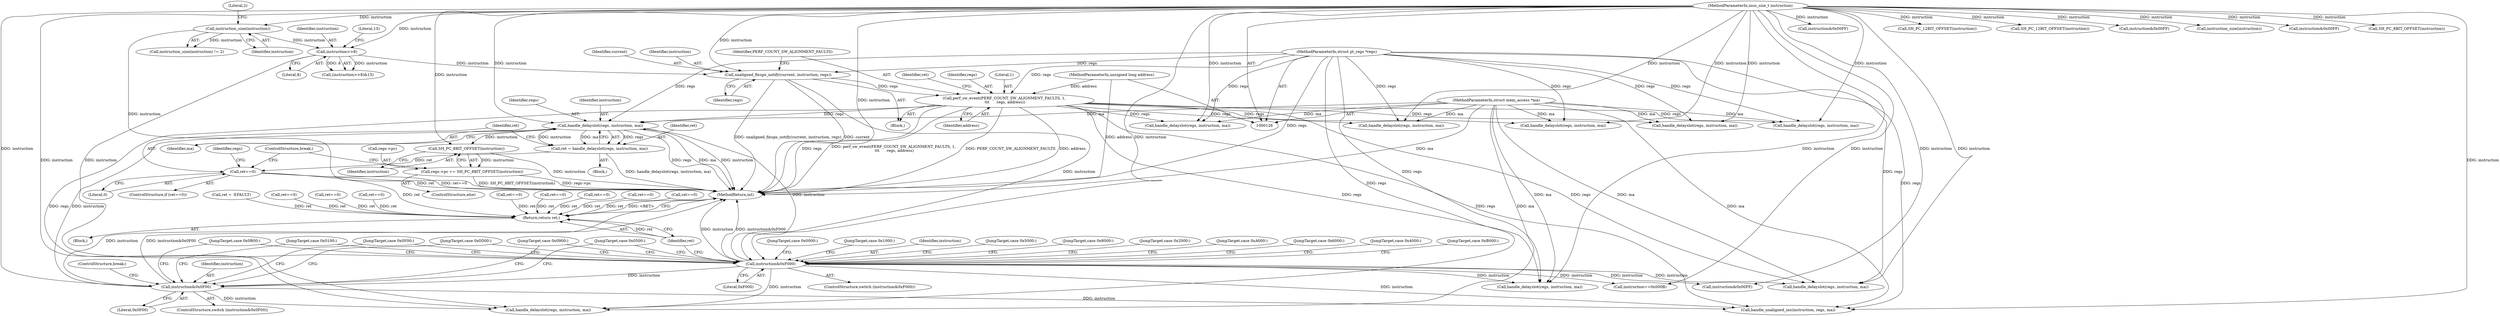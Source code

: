 digraph "0_linux_a8b0ca17b80e92faab46ee7179ba9e99ccb61233_23@pointer" {
"1000385" [label="(Call,handle_delayslot(regs, instruction, ma))"];
"1000166" [label="(Call,perf_sw_event(PERF_COUNT_SW_ALIGNMENT_FAULTS, 1,\n \t\t\t      regs, address))"];
"1000162" [label="(Call,unaligned_fixups_notify(current, instruction, regs))"];
"1000147" [label="(Call,instruction>>8)"];
"1000138" [label="(Call,instruction_size(instruction))"];
"1000127" [label="(MethodParameterIn,insn_size_t instruction)"];
"1000128" [label="(MethodParameterIn,struct pt_regs *regs)"];
"1000131" [label="(MethodParameterIn,unsigned long address)"];
"1000337" [label="(Call,instruction&0x0F00)"];
"1000176" [label="(Call,instruction&0xF000)"];
"1000129" [label="(MethodParameterIn,struct mem_access *ma)"];
"1000383" [label="(Call,ret = handle_delayslot(regs, instruction, ma))"];
"1000390" [label="(Call,ret==0)"];
"1000462" [label="(Return,return ret;)"];
"1000412" [label="(Call,SH_PC_8BIT_OFFSET(instruction))"];
"1000408" [label="(Call,regs->pc += SH_PC_8BIT_OFFSET(instruction))"];
"1000281" [label="(Call,handle_delayslot(regs, instruction, ma))"];
"1000175" [label="(ControlStructure,switch (instruction&0xF000))"];
"1000180" [label="(JumpTarget,case 0x0000:)"];
"1000409" [label="(Call,regs->pc)"];
"1000140" [label="(Literal,2)"];
"1000462" [label="(Return,return ret;)"];
"1000386" [label="(Identifier,regs)"];
"1000267" [label="(JumpTarget,case 0x1000:)"];
"1000177" [label="(Identifier,instruction)"];
"1000150" [label="(Literal,15)"];
"1000169" [label="(Identifier,regs)"];
"1000331" [label="(JumpTarget,case 0x5000:)"];
"1000297" [label="(Call,instruction&0x00FF)"];
"1000413" [label="(Identifier,instruction)"];
"1000340" [label="(Block,)"];
"1000193" [label="(Call,ret==0)"];
"1000345" [label="(JumpTarget,case 0x0B00:)"];
"1000392" [label="(Literal,0)"];
"1000166" [label="(Call,perf_sw_event(PERF_COUNT_SW_ALIGNMENT_FAULTS, 1,\n \t\t\t      regs, address))"];
"1000335" [label="(JumpTarget,case 0x8000:)"];
"1000213" [label="(Call,handle_delayslot(regs, instruction, ma))"];
"1000385" [label="(Call,handle_delayslot(regs, instruction, ma))"];
"1000182" [label="(Call,instruction==0x000B)"];
"1000350" [label="(Call,handle_delayslot(regs, instruction, ma))"];
"1000424" [label="(Call,ret==0)"];
"1000391" [label="(Identifier,ret)"];
"1000162" [label="(Call,unaligned_fixups_notify(current, instruction, regs))"];
"1000408" [label="(Call,regs->pc += SH_PC_8BIT_OFFSET(instruction))"];
"1000163" [label="(Identifier,current)"];
"1000129" [label="(MethodParameterIn,struct mem_access *ma)"];
"1000176" [label="(Call,instruction&0xF000)"];
"1000147" [label="(Call,instruction>>8)"];
"1000415" [label="(ControlStructure,break;)"];
"1000274" [label="(Call,instruction&0x00FF)"];
"1000442" [label="(Call,ret==0)"];
"1000431" [label="(Call,SH_PC_12BIT_OFFSET(instruction))"];
"1000128" [label="(MethodParameterIn,struct pt_regs *regs)"];
"1000238" [label="(Call,handle_delayslot(regs, instruction, ma))"];
"1000341" [label="(JumpTarget,case 0x0100:)"];
"1000132" [label="(Block,)"];
"1000463" [label="(Identifier,ret)"];
"1000137" [label="(Call,instruction_size(instruction) != 2)"];
"1000269" [label="(JumpTarget,case 0x2000:)"];
"1000171" [label="(Call,ret = -EFAULT)"];
"1000188" [label="(Call,handle_delayslot(regs, instruction, ma))"];
"1000459" [label="(Call,SH_PC_12BIT_OFFSET(instruction))"];
"1000416" [label="(JumpTarget,case 0xA000:)"];
"1000483" [label="(MethodReturn,int)"];
"1000337" [label="(Call,instruction&0x0F00)"];
"1000336" [label="(ControlStructure,switch (instruction&0x0F00))"];
"1000138" [label="(Call,instruction_size(instruction))"];
"1000412" [label="(Call,SH_PC_8BIT_OFFSET(instruction))"];
"1000387" [label="(Identifier,instruction)"];
"1000170" [label="(Identifier,address)"];
"1000206" [label="(Call,instruction&0x00FF)"];
"1000164" [label="(Identifier,instruction)"];
"1000347" [label="(JumpTarget,case 0x0F00:)"];
"1000383" [label="(Call,ret = handle_delayslot(regs, instruction, ma))"];
"1000165" [label="(Identifier,regs)"];
"1000382" [label="(JumpTarget,case 0x0D00:)"];
"1000309" [label="(Call,ret==0)"];
"1000149" [label="(Literal,8)"];
"1000339" [label="(Literal,0x0F00)"];
"1000407" [label="(ControlStructure,else)"];
"1000479" [label="(Call,instruction_size(instruction))"];
"1000414" [label="(ControlStructure,break;)"];
"1000333" [label="(JumpTarget,case 0x6000:)"];
"1000304" [label="(Call,handle_delayslot(regs, instruction, ma))"];
"1000437" [label="(Call,handle_delayslot(regs, instruction, ma))"];
"1000231" [label="(Call,instruction&0x00FF)"];
"1000167" [label="(Identifier,PERF_COUNT_SW_ALIGNMENT_FAULTS)"];
"1000127" [label="(MethodParameterIn,insn_size_t instruction)"];
"1000148" [label="(Identifier,instruction)"];
"1000390" [label="(Call,ret==0)"];
"1000286" [label="(Call,ret==0)"];
"1000146" [label="(Call,(instruction>>8)&15)"];
"1000380" [label="(JumpTarget,case 0x0900:)"];
"1000338" [label="(Identifier,instruction)"];
"1000243" [label="(Call,ret==0)"];
"1000384" [label="(Identifier,ret)"];
"1000168" [label="(Literal,1)"];
"1000161" [label="(Block,)"];
"1000467" [label="(Call,handle_unaligned_ins(instruction, regs, ma))"];
"1000355" [label="(Call,ret==0)"];
"1000377" [label="(Call,SH_PC_8BIT_OFFSET(instruction))"];
"1000131" [label="(MethodParameterIn,unsigned long address)"];
"1000271" [label="(JumpTarget,case 0x4000:)"];
"1000398" [label="(Identifier,regs)"];
"1000178" [label="(Literal,0xF000)"];
"1000139" [label="(Identifier,instruction)"];
"1000419" [label="(Call,handle_delayslot(regs, instruction, ma))"];
"1000388" [label="(Identifier,ma)"];
"1000389" [label="(ControlStructure,if (ret==0))"];
"1000343" [label="(JumpTarget,case 0x0500:)"];
"1000434" [label="(JumpTarget,case 0xB000:)"];
"1000218" [label="(Call,ret==0)"];
"1000172" [label="(Identifier,ret)"];
"1000385" -> "1000383"  [label="AST: "];
"1000385" -> "1000388"  [label="CFG: "];
"1000386" -> "1000385"  [label="AST: "];
"1000387" -> "1000385"  [label="AST: "];
"1000388" -> "1000385"  [label="AST: "];
"1000383" -> "1000385"  [label="CFG: "];
"1000385" -> "1000483"  [label="DDG: ma"];
"1000385" -> "1000483"  [label="DDG: instruction"];
"1000385" -> "1000483"  [label="DDG: regs"];
"1000385" -> "1000383"  [label="DDG: regs"];
"1000385" -> "1000383"  [label="DDG: instruction"];
"1000385" -> "1000383"  [label="DDG: ma"];
"1000166" -> "1000385"  [label="DDG: regs"];
"1000128" -> "1000385"  [label="DDG: regs"];
"1000337" -> "1000385"  [label="DDG: instruction"];
"1000176" -> "1000385"  [label="DDG: instruction"];
"1000127" -> "1000385"  [label="DDG: instruction"];
"1000129" -> "1000385"  [label="DDG: ma"];
"1000385" -> "1000412"  [label="DDG: instruction"];
"1000166" -> "1000161"  [label="AST: "];
"1000166" -> "1000170"  [label="CFG: "];
"1000167" -> "1000166"  [label="AST: "];
"1000168" -> "1000166"  [label="AST: "];
"1000169" -> "1000166"  [label="AST: "];
"1000170" -> "1000166"  [label="AST: "];
"1000172" -> "1000166"  [label="CFG: "];
"1000166" -> "1000483"  [label="DDG: regs"];
"1000166" -> "1000483"  [label="DDG: perf_sw_event(PERF_COUNT_SW_ALIGNMENT_FAULTS, 1,\n \t\t\t      regs, address)"];
"1000166" -> "1000483"  [label="DDG: PERF_COUNT_SW_ALIGNMENT_FAULTS"];
"1000166" -> "1000483"  [label="DDG: address"];
"1000162" -> "1000166"  [label="DDG: regs"];
"1000128" -> "1000166"  [label="DDG: regs"];
"1000131" -> "1000166"  [label="DDG: address"];
"1000166" -> "1000188"  [label="DDG: regs"];
"1000166" -> "1000213"  [label="DDG: regs"];
"1000166" -> "1000238"  [label="DDG: regs"];
"1000166" -> "1000281"  [label="DDG: regs"];
"1000166" -> "1000304"  [label="DDG: regs"];
"1000166" -> "1000350"  [label="DDG: regs"];
"1000166" -> "1000419"  [label="DDG: regs"];
"1000166" -> "1000437"  [label="DDG: regs"];
"1000166" -> "1000467"  [label="DDG: regs"];
"1000162" -> "1000161"  [label="AST: "];
"1000162" -> "1000165"  [label="CFG: "];
"1000163" -> "1000162"  [label="AST: "];
"1000164" -> "1000162"  [label="AST: "];
"1000165" -> "1000162"  [label="AST: "];
"1000167" -> "1000162"  [label="CFG: "];
"1000162" -> "1000483"  [label="DDG: current"];
"1000162" -> "1000483"  [label="DDG: unaligned_fixups_notify(current, instruction, regs)"];
"1000147" -> "1000162"  [label="DDG: instruction"];
"1000127" -> "1000162"  [label="DDG: instruction"];
"1000128" -> "1000162"  [label="DDG: regs"];
"1000162" -> "1000176"  [label="DDG: instruction"];
"1000147" -> "1000146"  [label="AST: "];
"1000147" -> "1000149"  [label="CFG: "];
"1000148" -> "1000147"  [label="AST: "];
"1000149" -> "1000147"  [label="AST: "];
"1000150" -> "1000147"  [label="CFG: "];
"1000147" -> "1000146"  [label="DDG: instruction"];
"1000147" -> "1000146"  [label="DDG: 8"];
"1000138" -> "1000147"  [label="DDG: instruction"];
"1000127" -> "1000147"  [label="DDG: instruction"];
"1000147" -> "1000176"  [label="DDG: instruction"];
"1000138" -> "1000137"  [label="AST: "];
"1000138" -> "1000139"  [label="CFG: "];
"1000139" -> "1000138"  [label="AST: "];
"1000140" -> "1000138"  [label="CFG: "];
"1000138" -> "1000483"  [label="DDG: instruction"];
"1000138" -> "1000137"  [label="DDG: instruction"];
"1000127" -> "1000138"  [label="DDG: instruction"];
"1000127" -> "1000126"  [label="AST: "];
"1000127" -> "1000483"  [label="DDG: instruction"];
"1000127" -> "1000176"  [label="DDG: instruction"];
"1000127" -> "1000182"  [label="DDG: instruction"];
"1000127" -> "1000188"  [label="DDG: instruction"];
"1000127" -> "1000206"  [label="DDG: instruction"];
"1000127" -> "1000213"  [label="DDG: instruction"];
"1000127" -> "1000231"  [label="DDG: instruction"];
"1000127" -> "1000238"  [label="DDG: instruction"];
"1000127" -> "1000274"  [label="DDG: instruction"];
"1000127" -> "1000281"  [label="DDG: instruction"];
"1000127" -> "1000297"  [label="DDG: instruction"];
"1000127" -> "1000304"  [label="DDG: instruction"];
"1000127" -> "1000337"  [label="DDG: instruction"];
"1000127" -> "1000350"  [label="DDG: instruction"];
"1000127" -> "1000377"  [label="DDG: instruction"];
"1000127" -> "1000412"  [label="DDG: instruction"];
"1000127" -> "1000419"  [label="DDG: instruction"];
"1000127" -> "1000431"  [label="DDG: instruction"];
"1000127" -> "1000437"  [label="DDG: instruction"];
"1000127" -> "1000459"  [label="DDG: instruction"];
"1000127" -> "1000467"  [label="DDG: instruction"];
"1000127" -> "1000479"  [label="DDG: instruction"];
"1000128" -> "1000126"  [label="AST: "];
"1000128" -> "1000483"  [label="DDG: regs"];
"1000128" -> "1000188"  [label="DDG: regs"];
"1000128" -> "1000213"  [label="DDG: regs"];
"1000128" -> "1000238"  [label="DDG: regs"];
"1000128" -> "1000281"  [label="DDG: regs"];
"1000128" -> "1000304"  [label="DDG: regs"];
"1000128" -> "1000350"  [label="DDG: regs"];
"1000128" -> "1000419"  [label="DDG: regs"];
"1000128" -> "1000437"  [label="DDG: regs"];
"1000128" -> "1000467"  [label="DDG: regs"];
"1000131" -> "1000126"  [label="AST: "];
"1000131" -> "1000483"  [label="DDG: address"];
"1000337" -> "1000336"  [label="AST: "];
"1000337" -> "1000339"  [label="CFG: "];
"1000338" -> "1000337"  [label="AST: "];
"1000339" -> "1000337"  [label="AST: "];
"1000341" -> "1000337"  [label="CFG: "];
"1000343" -> "1000337"  [label="CFG: "];
"1000345" -> "1000337"  [label="CFG: "];
"1000347" -> "1000337"  [label="CFG: "];
"1000380" -> "1000337"  [label="CFG: "];
"1000382" -> "1000337"  [label="CFG: "];
"1000415" -> "1000337"  [label="CFG: "];
"1000337" -> "1000483"  [label="DDG: instruction"];
"1000337" -> "1000483"  [label="DDG: instruction&0x0F00"];
"1000176" -> "1000337"  [label="DDG: instruction"];
"1000337" -> "1000350"  [label="DDG: instruction"];
"1000337" -> "1000467"  [label="DDG: instruction"];
"1000176" -> "1000175"  [label="AST: "];
"1000176" -> "1000178"  [label="CFG: "];
"1000177" -> "1000176"  [label="AST: "];
"1000178" -> "1000176"  [label="AST: "];
"1000180" -> "1000176"  [label="CFG: "];
"1000267" -> "1000176"  [label="CFG: "];
"1000269" -> "1000176"  [label="CFG: "];
"1000271" -> "1000176"  [label="CFG: "];
"1000331" -> "1000176"  [label="CFG: "];
"1000333" -> "1000176"  [label="CFG: "];
"1000335" -> "1000176"  [label="CFG: "];
"1000341" -> "1000176"  [label="CFG: "];
"1000343" -> "1000176"  [label="CFG: "];
"1000345" -> "1000176"  [label="CFG: "];
"1000347" -> "1000176"  [label="CFG: "];
"1000380" -> "1000176"  [label="CFG: "];
"1000382" -> "1000176"  [label="CFG: "];
"1000416" -> "1000176"  [label="CFG: "];
"1000434" -> "1000176"  [label="CFG: "];
"1000463" -> "1000176"  [label="CFG: "];
"1000176" -> "1000483"  [label="DDG: instruction&0xF000"];
"1000176" -> "1000483"  [label="DDG: instruction"];
"1000176" -> "1000182"  [label="DDG: instruction"];
"1000176" -> "1000274"  [label="DDG: instruction"];
"1000176" -> "1000350"  [label="DDG: instruction"];
"1000176" -> "1000419"  [label="DDG: instruction"];
"1000176" -> "1000437"  [label="DDG: instruction"];
"1000176" -> "1000467"  [label="DDG: instruction"];
"1000129" -> "1000126"  [label="AST: "];
"1000129" -> "1000483"  [label="DDG: ma"];
"1000129" -> "1000188"  [label="DDG: ma"];
"1000129" -> "1000213"  [label="DDG: ma"];
"1000129" -> "1000238"  [label="DDG: ma"];
"1000129" -> "1000281"  [label="DDG: ma"];
"1000129" -> "1000304"  [label="DDG: ma"];
"1000129" -> "1000350"  [label="DDG: ma"];
"1000129" -> "1000419"  [label="DDG: ma"];
"1000129" -> "1000437"  [label="DDG: ma"];
"1000129" -> "1000467"  [label="DDG: ma"];
"1000383" -> "1000340"  [label="AST: "];
"1000384" -> "1000383"  [label="AST: "];
"1000391" -> "1000383"  [label="CFG: "];
"1000383" -> "1000483"  [label="DDG: handle_delayslot(regs, instruction, ma)"];
"1000383" -> "1000390"  [label="DDG: ret"];
"1000390" -> "1000389"  [label="AST: "];
"1000390" -> "1000392"  [label="CFG: "];
"1000391" -> "1000390"  [label="AST: "];
"1000392" -> "1000390"  [label="AST: "];
"1000398" -> "1000390"  [label="CFG: "];
"1000414" -> "1000390"  [label="CFG: "];
"1000390" -> "1000483"  [label="DDG: ret==0"];
"1000390" -> "1000483"  [label="DDG: ret"];
"1000390" -> "1000462"  [label="DDG: ret"];
"1000462" -> "1000132"  [label="AST: "];
"1000462" -> "1000463"  [label="CFG: "];
"1000463" -> "1000462"  [label="AST: "];
"1000483" -> "1000462"  [label="CFG: "];
"1000462" -> "1000483"  [label="DDG: <RET>"];
"1000463" -> "1000462"  [label="DDG: ret"];
"1000309" -> "1000462"  [label="DDG: ret"];
"1000355" -> "1000462"  [label="DDG: ret"];
"1000171" -> "1000462"  [label="DDG: ret"];
"1000193" -> "1000462"  [label="DDG: ret"];
"1000442" -> "1000462"  [label="DDG: ret"];
"1000286" -> "1000462"  [label="DDG: ret"];
"1000218" -> "1000462"  [label="DDG: ret"];
"1000424" -> "1000462"  [label="DDG: ret"];
"1000243" -> "1000462"  [label="DDG: ret"];
"1000412" -> "1000408"  [label="AST: "];
"1000412" -> "1000413"  [label="CFG: "];
"1000413" -> "1000412"  [label="AST: "];
"1000408" -> "1000412"  [label="CFG: "];
"1000412" -> "1000483"  [label="DDG: instruction"];
"1000412" -> "1000408"  [label="DDG: instruction"];
"1000408" -> "1000407"  [label="AST: "];
"1000409" -> "1000408"  [label="AST: "];
"1000414" -> "1000408"  [label="CFG: "];
"1000408" -> "1000483"  [label="DDG: regs->pc"];
"1000408" -> "1000483"  [label="DDG: SH_PC_8BIT_OFFSET(instruction)"];
}
